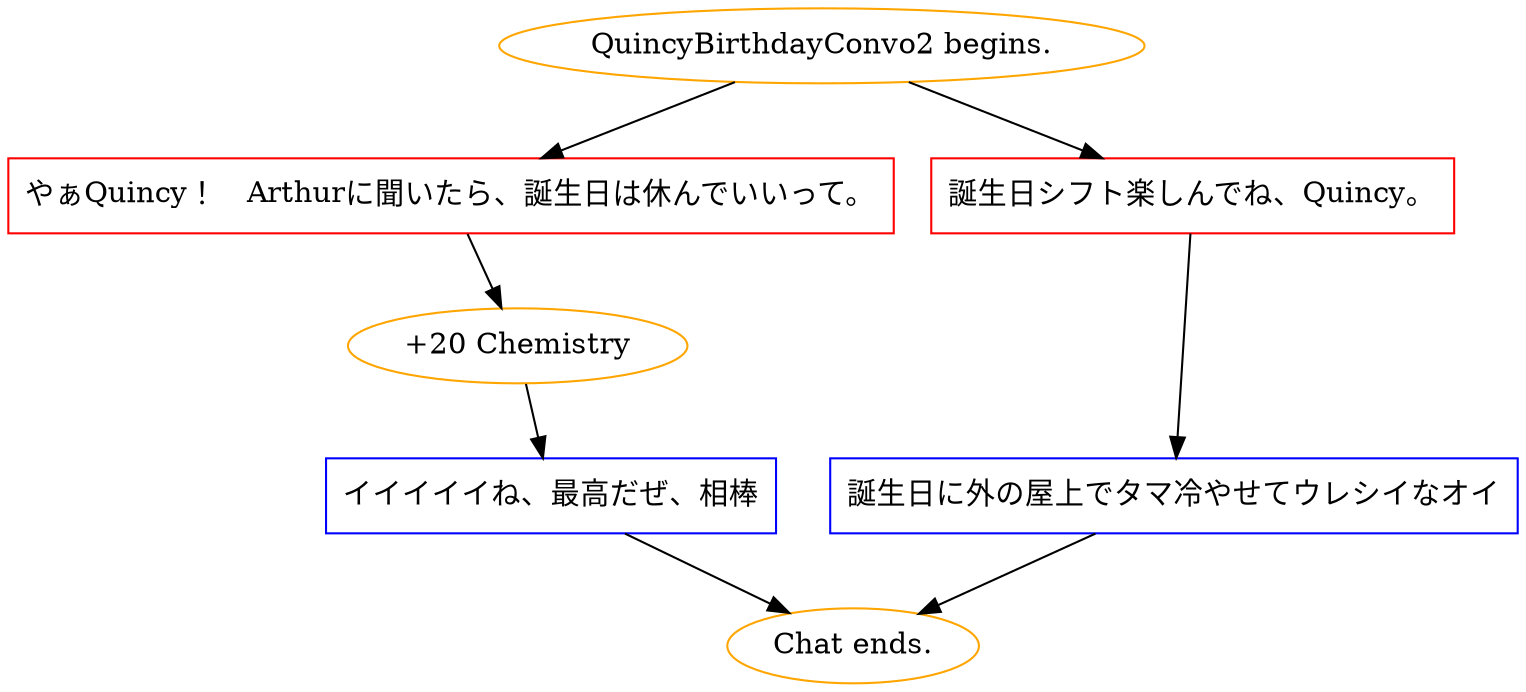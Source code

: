 digraph {
	"QuincyBirthdayConvo2 begins." [color=orange];
		"QuincyBirthdayConvo2 begins." -> j3002790603;
		"QuincyBirthdayConvo2 begins." -> j2428153180;
	j3002790603 [label="やぁQuincy！　Arthurに聞いたら、誕生日は休んでいいって。",shape=box,color=red];
		j3002790603 -> j3852472206;
	j2428153180 [label="誕生日シフト楽しんでね、Quincy。",shape=box,color=red];
		j2428153180 -> j805734984;
	j3852472206 [label="+20 Chemistry",color=orange];
		j3852472206 -> j3319815021;
	j805734984 [label="誕生日に外の屋上でタマ冷やせてウレシイなオイ",shape=box,color=blue];
		j805734984 -> "Chat ends.";
	j3319815021 [label="イイイイイね、最高だぜ、相棒",shape=box,color=blue];
		j3319815021 -> "Chat ends.";
	"Chat ends." [color=orange];
}